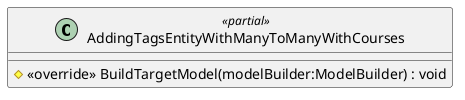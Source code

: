 @startuml
class AddingTagsEntityWithManyToManyWithCourses <<partial>> {
    # <<override>> BuildTargetModel(modelBuilder:ModelBuilder) : void
}
@enduml
